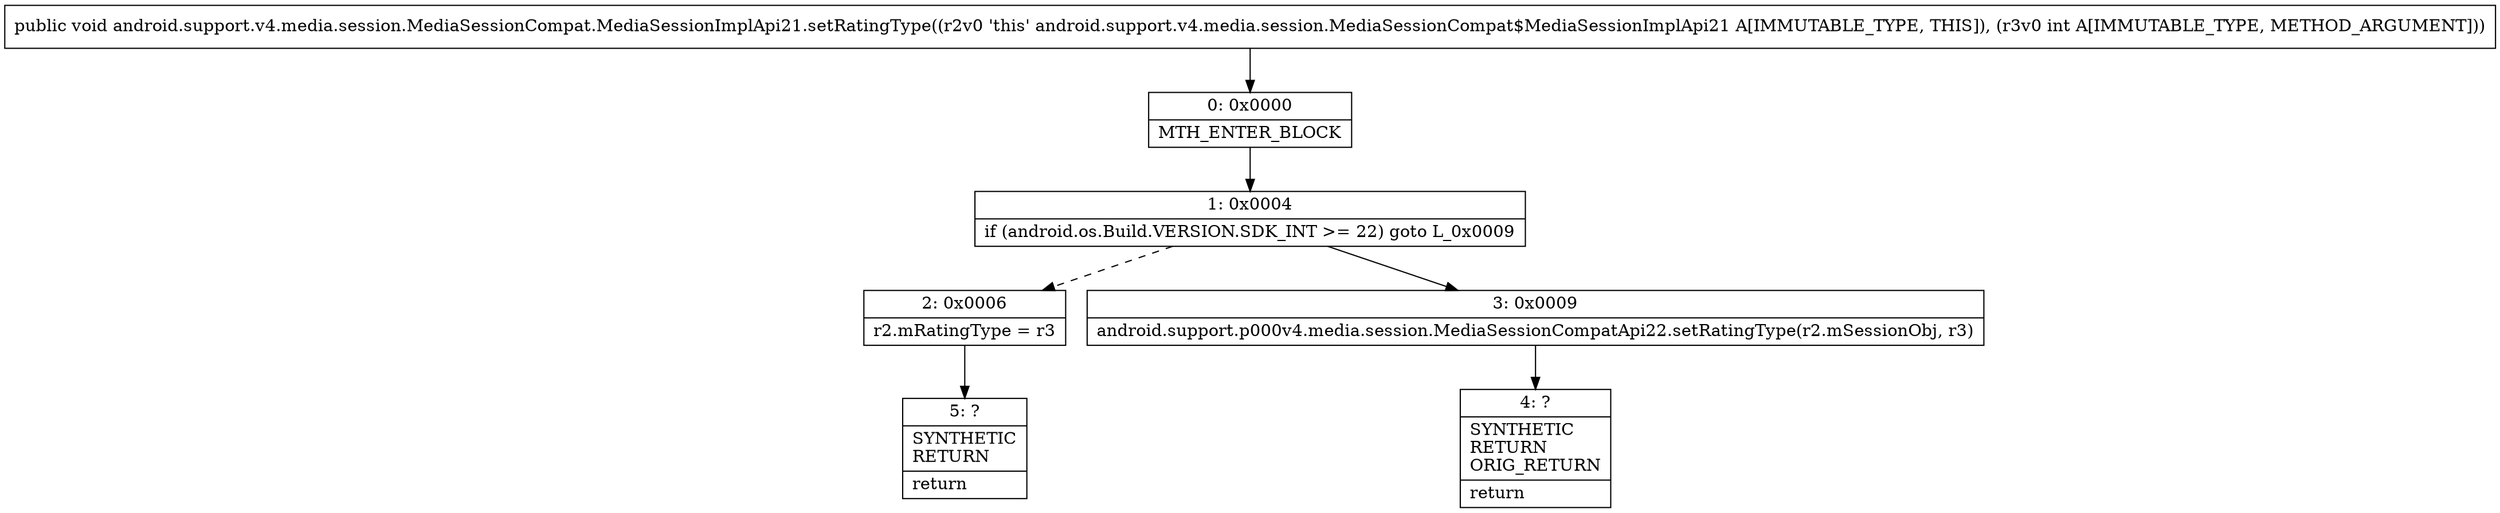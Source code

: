 digraph "CFG forandroid.support.v4.media.session.MediaSessionCompat.MediaSessionImplApi21.setRatingType(I)V" {
Node_0 [shape=record,label="{0\:\ 0x0000|MTH_ENTER_BLOCK\l}"];
Node_1 [shape=record,label="{1\:\ 0x0004|if (android.os.Build.VERSION.SDK_INT \>= 22) goto L_0x0009\l}"];
Node_2 [shape=record,label="{2\:\ 0x0006|r2.mRatingType = r3\l}"];
Node_3 [shape=record,label="{3\:\ 0x0009|android.support.p000v4.media.session.MediaSessionCompatApi22.setRatingType(r2.mSessionObj, r3)\l}"];
Node_4 [shape=record,label="{4\:\ ?|SYNTHETIC\lRETURN\lORIG_RETURN\l|return\l}"];
Node_5 [shape=record,label="{5\:\ ?|SYNTHETIC\lRETURN\l|return\l}"];
MethodNode[shape=record,label="{public void android.support.v4.media.session.MediaSessionCompat.MediaSessionImplApi21.setRatingType((r2v0 'this' android.support.v4.media.session.MediaSessionCompat$MediaSessionImplApi21 A[IMMUTABLE_TYPE, THIS]), (r3v0 int A[IMMUTABLE_TYPE, METHOD_ARGUMENT])) }"];
MethodNode -> Node_0;
Node_0 -> Node_1;
Node_1 -> Node_2[style=dashed];
Node_1 -> Node_3;
Node_2 -> Node_5;
Node_3 -> Node_4;
}

